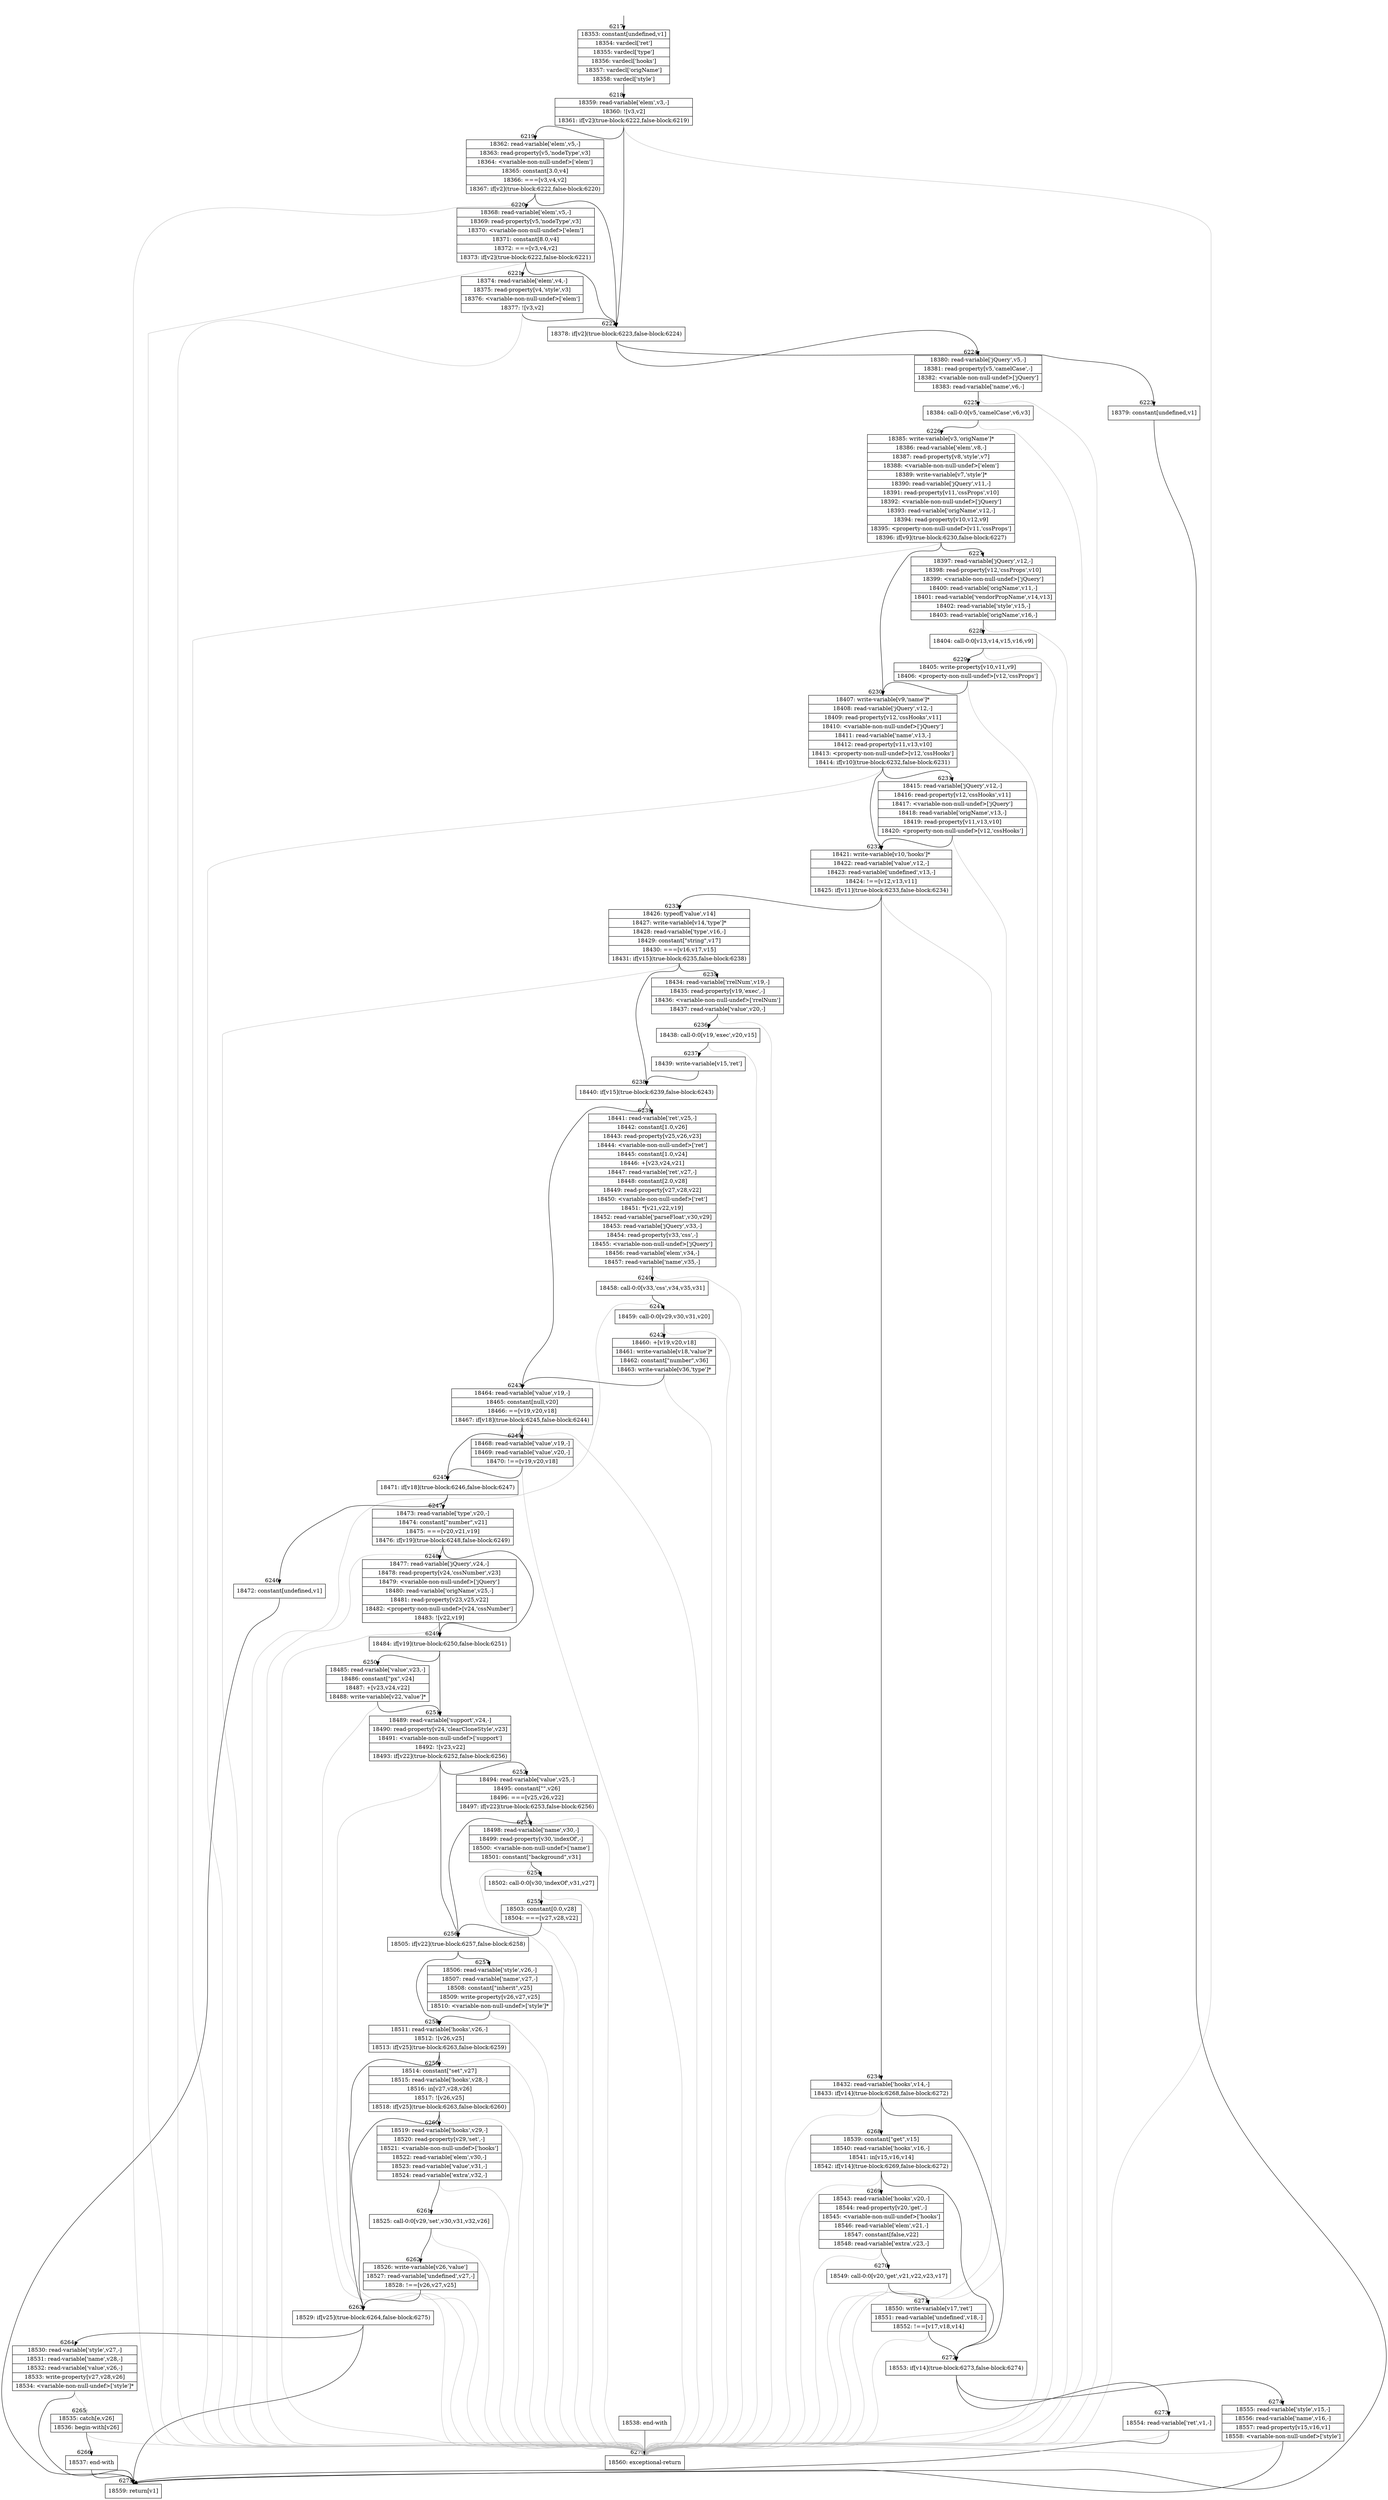 digraph {
rankdir="TD"
BB_entry382[shape=none,label=""];
BB_entry382 -> BB6217 [tailport=s, headport=n, headlabel="    6217"]
BB6217 [shape=record label="{18353: constant[undefined,v1]|18354: vardecl['ret']|18355: vardecl['type']|18356: vardecl['hooks']|18357: vardecl['origName']|18358: vardecl['style']}" ] 
BB6217 -> BB6218 [tailport=s, headport=n, headlabel="      6218"]
BB6218 [shape=record label="{18359: read-variable['elem',v3,-]|18360: ![v3,v2]|18361: if[v2](true-block:6222,false-block:6219)}" ] 
BB6218 -> BB6222 [tailport=s, headport=n, headlabel="      6222"]
BB6218 -> BB6219 [tailport=s, headport=n, headlabel="      6219"]
BB6218 -> BB6276 [tailport=s, headport=n, color=gray, headlabel="      6276"]
BB6219 [shape=record label="{18362: read-variable['elem',v5,-]|18363: read-property[v5,'nodeType',v3]|18364: \<variable-non-null-undef\>['elem']|18365: constant[3.0,v4]|18366: ===[v3,v4,v2]|18367: if[v2](true-block:6222,false-block:6220)}" ] 
BB6219 -> BB6222 [tailport=s, headport=n]
BB6219 -> BB6220 [tailport=s, headport=n, headlabel="      6220"]
BB6219 -> BB6276 [tailport=s, headport=n, color=gray]
BB6220 [shape=record label="{18368: read-variable['elem',v5,-]|18369: read-property[v5,'nodeType',v3]|18370: \<variable-non-null-undef\>['elem']|18371: constant[8.0,v4]|18372: ===[v3,v4,v2]|18373: if[v2](true-block:6222,false-block:6221)}" ] 
BB6220 -> BB6222 [tailport=s, headport=n]
BB6220 -> BB6221 [tailport=s, headport=n, headlabel="      6221"]
BB6220 -> BB6276 [tailport=s, headport=n, color=gray]
BB6221 [shape=record label="{18374: read-variable['elem',v4,-]|18375: read-property[v4,'style',v3]|18376: \<variable-non-null-undef\>['elem']|18377: ![v3,v2]}" ] 
BB6221 -> BB6222 [tailport=s, headport=n]
BB6221 -> BB6276 [tailport=s, headport=n, color=gray]
BB6222 [shape=record label="{18378: if[v2](true-block:6223,false-block:6224)}" ] 
BB6222 -> BB6223 [tailport=s, headport=n, headlabel="      6223"]
BB6222 -> BB6224 [tailport=s, headport=n, headlabel="      6224"]
BB6223 [shape=record label="{18379: constant[undefined,v1]}" ] 
BB6223 -> BB6275 [tailport=s, headport=n, headlabel="      6275"]
BB6224 [shape=record label="{18380: read-variable['jQuery',v5,-]|18381: read-property[v5,'camelCase',-]|18382: \<variable-non-null-undef\>['jQuery']|18383: read-variable['name',v6,-]}" ] 
BB6224 -> BB6225 [tailport=s, headport=n, headlabel="      6225"]
BB6224 -> BB6276 [tailport=s, headport=n, color=gray]
BB6225 [shape=record label="{18384: call-0:0[v5,'camelCase',v6,v3]}" ] 
BB6225 -> BB6226 [tailport=s, headport=n, headlabel="      6226"]
BB6225 -> BB6276 [tailport=s, headport=n, color=gray]
BB6226 [shape=record label="{18385: write-variable[v3,'origName']*|18386: read-variable['elem',v8,-]|18387: read-property[v8,'style',v7]|18388: \<variable-non-null-undef\>['elem']|18389: write-variable[v7,'style']*|18390: read-variable['jQuery',v11,-]|18391: read-property[v11,'cssProps',v10]|18392: \<variable-non-null-undef\>['jQuery']|18393: read-variable['origName',v12,-]|18394: read-property[v10,v12,v9]|18395: \<property-non-null-undef\>[v11,'cssProps']|18396: if[v9](true-block:6230,false-block:6227)}" ] 
BB6226 -> BB6230 [tailport=s, headport=n, headlabel="      6230"]
BB6226 -> BB6227 [tailport=s, headport=n, headlabel="      6227"]
BB6226 -> BB6276 [tailport=s, headport=n, color=gray]
BB6227 [shape=record label="{18397: read-variable['jQuery',v12,-]|18398: read-property[v12,'cssProps',v10]|18399: \<variable-non-null-undef\>['jQuery']|18400: read-variable['origName',v11,-]|18401: read-variable['vendorPropName',v14,v13]|18402: read-variable['style',v15,-]|18403: read-variable['origName',v16,-]}" ] 
BB6227 -> BB6228 [tailport=s, headport=n, headlabel="      6228"]
BB6227 -> BB6276 [tailport=s, headport=n, color=gray]
BB6228 [shape=record label="{18404: call-0:0[v13,v14,v15,v16,v9]}" ] 
BB6228 -> BB6229 [tailport=s, headport=n, headlabel="      6229"]
BB6228 -> BB6276 [tailport=s, headport=n, color=gray]
BB6229 [shape=record label="{18405: write-property[v10,v11,v9]|18406: \<property-non-null-undef\>[v12,'cssProps']}" ] 
BB6229 -> BB6230 [tailport=s, headport=n]
BB6229 -> BB6276 [tailport=s, headport=n, color=gray]
BB6230 [shape=record label="{18407: write-variable[v9,'name']*|18408: read-variable['jQuery',v12,-]|18409: read-property[v12,'cssHooks',v11]|18410: \<variable-non-null-undef\>['jQuery']|18411: read-variable['name',v13,-]|18412: read-property[v11,v13,v10]|18413: \<property-non-null-undef\>[v12,'cssHooks']|18414: if[v10](true-block:6232,false-block:6231)}" ] 
BB6230 -> BB6232 [tailport=s, headport=n, headlabel="      6232"]
BB6230 -> BB6231 [tailport=s, headport=n, headlabel="      6231"]
BB6230 -> BB6276 [tailport=s, headport=n, color=gray]
BB6231 [shape=record label="{18415: read-variable['jQuery',v12,-]|18416: read-property[v12,'cssHooks',v11]|18417: \<variable-non-null-undef\>['jQuery']|18418: read-variable['origName',v13,-]|18419: read-property[v11,v13,v10]|18420: \<property-non-null-undef\>[v12,'cssHooks']}" ] 
BB6231 -> BB6232 [tailport=s, headport=n]
BB6231 -> BB6276 [tailport=s, headport=n, color=gray]
BB6232 [shape=record label="{18421: write-variable[v10,'hooks']*|18422: read-variable['value',v12,-]|18423: read-variable['undefined',v13,-]|18424: !==[v12,v13,v11]|18425: if[v11](true-block:6233,false-block:6234)}" ] 
BB6232 -> BB6233 [tailport=s, headport=n, headlabel="      6233"]
BB6232 -> BB6234 [tailport=s, headport=n, headlabel="      6234"]
BB6232 -> BB6276 [tailport=s, headport=n, color=gray]
BB6233 [shape=record label="{18426: typeof['value',v14]|18427: write-variable[v14,'type']*|18428: read-variable['type',v16,-]|18429: constant[\"string\",v17]|18430: ===[v16,v17,v15]|18431: if[v15](true-block:6235,false-block:6238)}" ] 
BB6233 -> BB6238 [tailport=s, headport=n, headlabel="      6238"]
BB6233 -> BB6235 [tailport=s, headport=n, headlabel="      6235"]
BB6233 -> BB6276 [tailport=s, headport=n, color=gray]
BB6234 [shape=record label="{18432: read-variable['hooks',v14,-]|18433: if[v14](true-block:6268,false-block:6272)}" ] 
BB6234 -> BB6272 [tailport=s, headport=n, headlabel="      6272"]
BB6234 -> BB6268 [tailport=s, headport=n, headlabel="      6268"]
BB6234 -> BB6276 [tailport=s, headport=n, color=gray]
BB6235 [shape=record label="{18434: read-variable['rrelNum',v19,-]|18435: read-property[v19,'exec',-]|18436: \<variable-non-null-undef\>['rrelNum']|18437: read-variable['value',v20,-]}" ] 
BB6235 -> BB6236 [tailport=s, headport=n, headlabel="      6236"]
BB6235 -> BB6276 [tailport=s, headport=n, color=gray]
BB6236 [shape=record label="{18438: call-0:0[v19,'exec',v20,v15]}" ] 
BB6236 -> BB6237 [tailport=s, headport=n, headlabel="      6237"]
BB6236 -> BB6276 [tailport=s, headport=n, color=gray]
BB6237 [shape=record label="{18439: write-variable[v15,'ret']}" ] 
BB6237 -> BB6238 [tailport=s, headport=n]
BB6238 [shape=record label="{18440: if[v15](true-block:6239,false-block:6243)}" ] 
BB6238 -> BB6239 [tailport=s, headport=n, headlabel="      6239"]
BB6238 -> BB6243 [tailport=s, headport=n, headlabel="      6243"]
BB6239 [shape=record label="{18441: read-variable['ret',v25,-]|18442: constant[1.0,v26]|18443: read-property[v25,v26,v23]|18444: \<variable-non-null-undef\>['ret']|18445: constant[1.0,v24]|18446: +[v23,v24,v21]|18447: read-variable['ret',v27,-]|18448: constant[2.0,v28]|18449: read-property[v27,v28,v22]|18450: \<variable-non-null-undef\>['ret']|18451: *[v21,v22,v19]|18452: read-variable['parseFloat',v30,v29]|18453: read-variable['jQuery',v33,-]|18454: read-property[v33,'css',-]|18455: \<variable-non-null-undef\>['jQuery']|18456: read-variable['elem',v34,-]|18457: read-variable['name',v35,-]}" ] 
BB6239 -> BB6240 [tailport=s, headport=n, headlabel="      6240"]
BB6239 -> BB6276 [tailport=s, headport=n, color=gray]
BB6240 [shape=record label="{18458: call-0:0[v33,'css',v34,v35,v31]}" ] 
BB6240 -> BB6241 [tailport=s, headport=n, headlabel="      6241"]
BB6240 -> BB6276 [tailport=s, headport=n, color=gray]
BB6241 [shape=record label="{18459: call-0:0[v29,v30,v31,v20]}" ] 
BB6241 -> BB6242 [tailport=s, headport=n, headlabel="      6242"]
BB6241 -> BB6276 [tailport=s, headport=n, color=gray]
BB6242 [shape=record label="{18460: +[v19,v20,v18]|18461: write-variable[v18,'value']*|18462: constant[\"number\",v36]|18463: write-variable[v36,'type']*}" ] 
BB6242 -> BB6243 [tailport=s, headport=n]
BB6242 -> BB6276 [tailport=s, headport=n, color=gray]
BB6243 [shape=record label="{18464: read-variable['value',v19,-]|18465: constant[null,v20]|18466: ==[v19,v20,v18]|18467: if[v18](true-block:6245,false-block:6244)}" ] 
BB6243 -> BB6245 [tailport=s, headport=n, headlabel="      6245"]
BB6243 -> BB6244 [tailport=s, headport=n, headlabel="      6244"]
BB6243 -> BB6276 [tailport=s, headport=n, color=gray]
BB6244 [shape=record label="{18468: read-variable['value',v19,-]|18469: read-variable['value',v20,-]|18470: !==[v19,v20,v18]}" ] 
BB6244 -> BB6245 [tailport=s, headport=n]
BB6244 -> BB6276 [tailport=s, headport=n, color=gray]
BB6245 [shape=record label="{18471: if[v18](true-block:6246,false-block:6247)}" ] 
BB6245 -> BB6246 [tailport=s, headport=n, headlabel="      6246"]
BB6245 -> BB6247 [tailport=s, headport=n, headlabel="      6247"]
BB6246 [shape=record label="{18472: constant[undefined,v1]}" ] 
BB6246 -> BB6275 [tailport=s, headport=n]
BB6247 [shape=record label="{18473: read-variable['type',v20,-]|18474: constant[\"number\",v21]|18475: ===[v20,v21,v19]|18476: if[v19](true-block:6248,false-block:6249)}" ] 
BB6247 -> BB6249 [tailport=s, headport=n, headlabel="      6249"]
BB6247 -> BB6248 [tailport=s, headport=n, headlabel="      6248"]
BB6247 -> BB6276 [tailport=s, headport=n, color=gray]
BB6248 [shape=record label="{18477: read-variable['jQuery',v24,-]|18478: read-property[v24,'cssNumber',v23]|18479: \<variable-non-null-undef\>['jQuery']|18480: read-variable['origName',v25,-]|18481: read-property[v23,v25,v22]|18482: \<property-non-null-undef\>[v24,'cssNumber']|18483: ![v22,v19]}" ] 
BB6248 -> BB6249 [tailport=s, headport=n]
BB6248 -> BB6276 [tailport=s, headport=n, color=gray]
BB6249 [shape=record label="{18484: if[v19](true-block:6250,false-block:6251)}" ] 
BB6249 -> BB6250 [tailport=s, headport=n, headlabel="      6250"]
BB6249 -> BB6251 [tailport=s, headport=n, headlabel="      6251"]
BB6250 [shape=record label="{18485: read-variable['value',v23,-]|18486: constant[\"px\",v24]|18487: +[v23,v24,v22]|18488: write-variable[v22,'value']*}" ] 
BB6250 -> BB6251 [tailport=s, headport=n]
BB6250 -> BB6276 [tailport=s, headport=n, color=gray]
BB6251 [shape=record label="{18489: read-variable['support',v24,-]|18490: read-property[v24,'clearCloneStyle',v23]|18491: \<variable-non-null-undef\>['support']|18492: ![v23,v22]|18493: if[v22](true-block:6252,false-block:6256)}" ] 
BB6251 -> BB6256 [tailport=s, headport=n, headlabel="      6256"]
BB6251 -> BB6252 [tailport=s, headport=n, headlabel="      6252"]
BB6251 -> BB6276 [tailport=s, headport=n, color=gray]
BB6252 [shape=record label="{18494: read-variable['value',v25,-]|18495: constant[\"\",v26]|18496: ===[v25,v26,v22]|18497: if[v22](true-block:6253,false-block:6256)}" ] 
BB6252 -> BB6256 [tailport=s, headport=n]
BB6252 -> BB6253 [tailport=s, headport=n, headlabel="      6253"]
BB6252 -> BB6276 [tailport=s, headport=n, color=gray]
BB6253 [shape=record label="{18498: read-variable['name',v30,-]|18499: read-property[v30,'indexOf',-]|18500: \<variable-non-null-undef\>['name']|18501: constant[\"background\",v31]}" ] 
BB6253 -> BB6254 [tailport=s, headport=n, headlabel="      6254"]
BB6253 -> BB6276 [tailport=s, headport=n, color=gray]
BB6254 [shape=record label="{18502: call-0:0[v30,'indexOf',v31,v27]}" ] 
BB6254 -> BB6255 [tailport=s, headport=n, headlabel="      6255"]
BB6254 -> BB6276 [tailport=s, headport=n, color=gray]
BB6255 [shape=record label="{18503: constant[0.0,v28]|18504: ===[v27,v28,v22]}" ] 
BB6255 -> BB6256 [tailport=s, headport=n]
BB6255 -> BB6276 [tailport=s, headport=n, color=gray]
BB6256 [shape=record label="{18505: if[v22](true-block:6257,false-block:6258)}" ] 
BB6256 -> BB6257 [tailport=s, headport=n, headlabel="      6257"]
BB6256 -> BB6258 [tailport=s, headport=n, headlabel="      6258"]
BB6257 [shape=record label="{18506: read-variable['style',v26,-]|18507: read-variable['name',v27,-]|18508: constant[\"inherit\",v25]|18509: write-property[v26,v27,v25]|18510: \<variable-non-null-undef\>['style']*}" ] 
BB6257 -> BB6258 [tailport=s, headport=n]
BB6257 -> BB6276 [tailport=s, headport=n, color=gray]
BB6258 [shape=record label="{18511: read-variable['hooks',v26,-]|18512: ![v26,v25]|18513: if[v25](true-block:6263,false-block:6259)}" ] 
BB6258 -> BB6263 [tailport=s, headport=n, headlabel="      6263"]
BB6258 -> BB6259 [tailport=s, headport=n, headlabel="      6259"]
BB6258 -> BB6276 [tailport=s, headport=n, color=gray]
BB6259 [shape=record label="{18514: constant[\"set\",v27]|18515: read-variable['hooks',v28,-]|18516: in[v27,v28,v26]|18517: ![v26,v25]|18518: if[v25](true-block:6263,false-block:6260)}" ] 
BB6259 -> BB6263 [tailport=s, headport=n]
BB6259 -> BB6260 [tailport=s, headport=n, headlabel="      6260"]
BB6259 -> BB6276 [tailport=s, headport=n, color=gray]
BB6260 [shape=record label="{18519: read-variable['hooks',v29,-]|18520: read-property[v29,'set',-]|18521: \<variable-non-null-undef\>['hooks']|18522: read-variable['elem',v30,-]|18523: read-variable['value',v31,-]|18524: read-variable['extra',v32,-]}" ] 
BB6260 -> BB6261 [tailport=s, headport=n, headlabel="      6261"]
BB6260 -> BB6276 [tailport=s, headport=n, color=gray]
BB6261 [shape=record label="{18525: call-0:0[v29,'set',v30,v31,v32,v26]}" ] 
BB6261 -> BB6262 [tailport=s, headport=n, headlabel="      6262"]
BB6261 -> BB6276 [tailport=s, headport=n, color=gray]
BB6262 [shape=record label="{18526: write-variable[v26,'value']|18527: read-variable['undefined',v27,-]|18528: !==[v26,v27,v25]}" ] 
BB6262 -> BB6263 [tailport=s, headport=n]
BB6262 -> BB6276 [tailport=s, headport=n, color=gray]
BB6263 [shape=record label="{18529: if[v25](true-block:6264,false-block:6275)}" ] 
BB6263 -> BB6264 [tailport=s, headport=n, headlabel="      6264"]
BB6263 -> BB6275 [tailport=s, headport=n]
BB6264 [shape=record label="{18530: read-variable['style',v27,-]|18531: read-variable['name',v28,-]|18532: read-variable['value',v26,-]|18533: write-property[v27,v28,v26]|18534: \<variable-non-null-undef\>['style']*}" ] 
BB6264 -> BB6275 [tailport=s, headport=n]
BB6264 -> BB6265 [tailport=s, headport=n, color=gray, headlabel="      6265"]
BB6265 [shape=record label="{18535: catch[e,v26]|18536: begin-with[v26]}" ] 
BB6265 -> BB6266 [tailport=s, headport=n, headlabel="      6266"]
BB6265 -> BB6276 [tailport=s, headport=n, color=gray]
BB6266 [shape=record label="{18537: end-with}" ] 
BB6266 -> BB6275 [tailport=s, headport=n]
BB6267 [shape=record label="{18538: end-with}" ] 
BB6267 -> BB6276 [tailport=s, headport=n]
BB6268 [shape=record label="{18539: constant[\"get\",v15]|18540: read-variable['hooks',v16,-]|18541: in[v15,v16,v14]|18542: if[v14](true-block:6269,false-block:6272)}" ] 
BB6268 -> BB6272 [tailport=s, headport=n]
BB6268 -> BB6269 [tailport=s, headport=n, headlabel="      6269"]
BB6268 -> BB6276 [tailport=s, headport=n, color=gray]
BB6269 [shape=record label="{18543: read-variable['hooks',v20,-]|18544: read-property[v20,'get',-]|18545: \<variable-non-null-undef\>['hooks']|18546: read-variable['elem',v21,-]|18547: constant[false,v22]|18548: read-variable['extra',v23,-]}" ] 
BB6269 -> BB6270 [tailport=s, headport=n, headlabel="      6270"]
BB6269 -> BB6276 [tailport=s, headport=n, color=gray]
BB6270 [shape=record label="{18549: call-0:0[v20,'get',v21,v22,v23,v17]}" ] 
BB6270 -> BB6271 [tailport=s, headport=n, headlabel="      6271"]
BB6270 -> BB6276 [tailport=s, headport=n, color=gray]
BB6271 [shape=record label="{18550: write-variable[v17,'ret']|18551: read-variable['undefined',v18,-]|18552: !==[v17,v18,v14]}" ] 
BB6271 -> BB6272 [tailport=s, headport=n]
BB6271 -> BB6276 [tailport=s, headport=n, color=gray]
BB6272 [shape=record label="{18553: if[v14](true-block:6273,false-block:6274)}" ] 
BB6272 -> BB6273 [tailport=s, headport=n, headlabel="      6273"]
BB6272 -> BB6274 [tailport=s, headport=n, headlabel="      6274"]
BB6273 [shape=record label="{18554: read-variable['ret',v1,-]}" ] 
BB6273 -> BB6275 [tailport=s, headport=n]
BB6273 -> BB6276 [tailport=s, headport=n, color=gray]
BB6274 [shape=record label="{18555: read-variable['style',v15,-]|18556: read-variable['name',v16,-]|18557: read-property[v15,v16,v1]|18558: \<variable-non-null-undef\>['style']}" ] 
BB6274 -> BB6275 [tailport=s, headport=n]
BB6274 -> BB6276 [tailport=s, headport=n, color=gray]
BB6275 [shape=record label="{18559: return[v1]}" ] 
BB6276 [shape=record label="{18560: exceptional-return}" ] 
}
